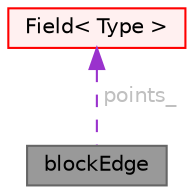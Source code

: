 digraph "blockEdge"
{
 // LATEX_PDF_SIZE
  bgcolor="transparent";
  edge [fontname=Helvetica,fontsize=10,labelfontname=Helvetica,labelfontsize=10];
  node [fontname=Helvetica,fontsize=10,shape=box,height=0.2,width=0.4];
  Node1 [id="Node000001",label="blockEdge",height=0.2,width=0.4,color="gray40", fillcolor="grey60", style="filled", fontcolor="black",tooltip="Define a curved edge that is parameterized for 0<lambda<1 between the start/end points."];
  Node2 -> Node1 [id="edge1_Node000001_Node000002",dir="back",color="darkorchid3",style="dashed",tooltip=" ",label=" points_",fontcolor="grey" ];
  Node2 [id="Node000002",label="Field\< Type \>",height=0.2,width=0.4,color="red", fillcolor="#FFF0F0", style="filled",URL="$classFoam_1_1Field.html",tooltip="Generic templated field type."];
}
